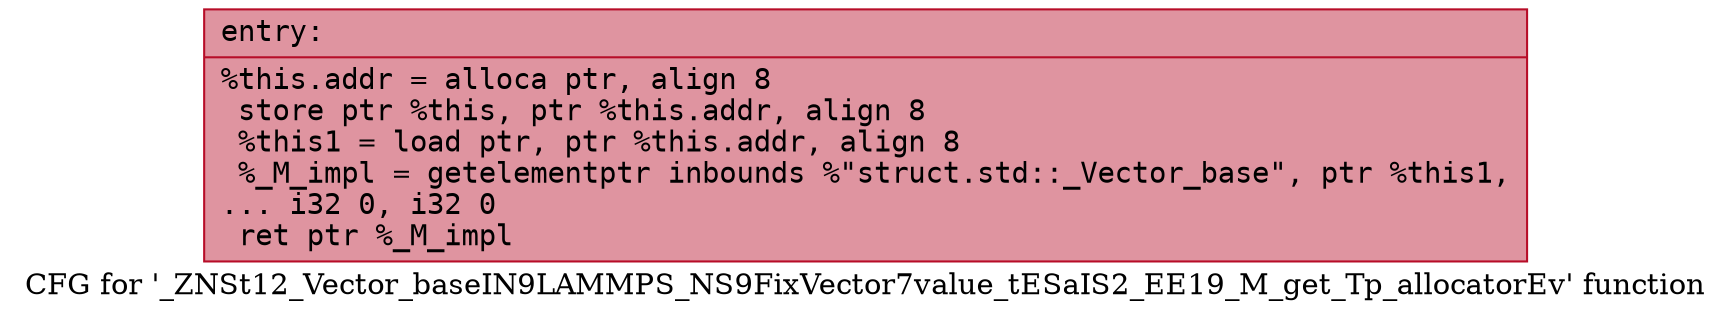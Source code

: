 digraph "CFG for '_ZNSt12_Vector_baseIN9LAMMPS_NS9FixVector7value_tESaIS2_EE19_M_get_Tp_allocatorEv' function" {
	label="CFG for '_ZNSt12_Vector_baseIN9LAMMPS_NS9FixVector7value_tESaIS2_EE19_M_get_Tp_allocatorEv' function";

	Node0x563495768580 [shape=record,color="#b70d28ff", style=filled, fillcolor="#b70d2870" fontname="Courier",label="{entry:\l|  %this.addr = alloca ptr, align 8\l  store ptr %this, ptr %this.addr, align 8\l  %this1 = load ptr, ptr %this.addr, align 8\l  %_M_impl = getelementptr inbounds %\"struct.std::_Vector_base\", ptr %this1,\l... i32 0, i32 0\l  ret ptr %_M_impl\l}"];
}
